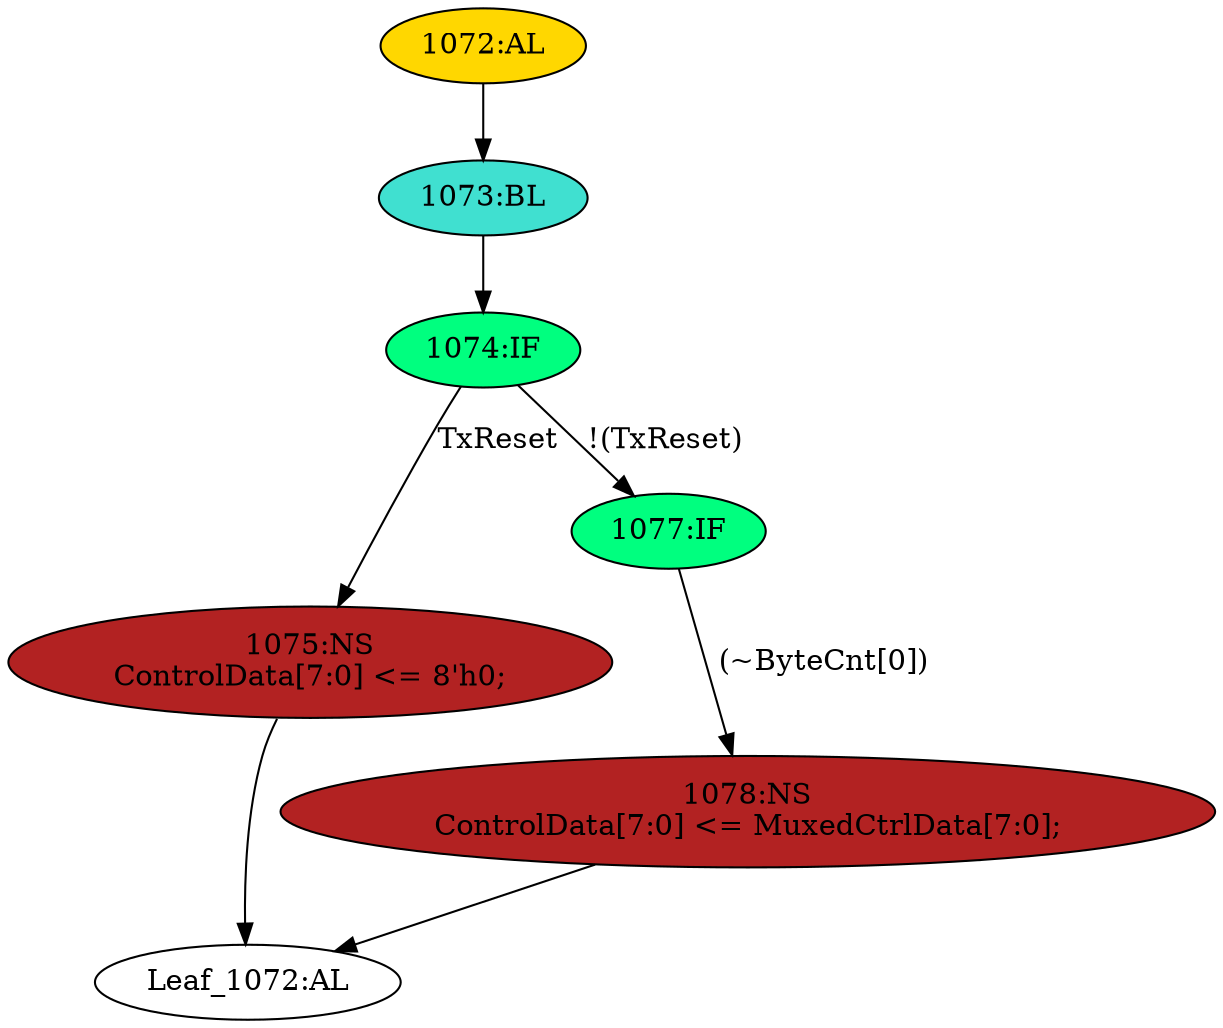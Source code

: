 strict digraph "" {
	node [label="\N"];
	"1073:BL"	 [ast="<pyverilog.vparser.ast.Block object at 0x7f37fb67a590>",
		fillcolor=turquoise,
		label="1073:BL",
		statements="[]",
		style=filled,
		typ=Block];
	"1074:IF"	 [ast="<pyverilog.vparser.ast.IfStatement object at 0x7f37fb67a5d0>",
		fillcolor=springgreen,
		label="1074:IF",
		statements="[]",
		style=filled,
		typ=IfStatement];
	"1073:BL" -> "1074:IF"	 [cond="[]",
		lineno=None];
	"1075:NS"	 [ast="<pyverilog.vparser.ast.NonblockingSubstitution object at 0x7f37fb67aa50>",
		fillcolor=firebrick,
		label="1075:NS
ControlData[7:0] <= 8'h0;",
		statements="[<pyverilog.vparser.ast.NonblockingSubstitution object at 0x7f37fb67aa50>]",
		style=filled,
		typ=NonblockingSubstitution];
	"1074:IF" -> "1075:NS"	 [cond="['TxReset']",
		label=TxReset,
		lineno=1074];
	"1077:IF"	 [ast="<pyverilog.vparser.ast.IfStatement object at 0x7f37fb67a610>",
		fillcolor=springgreen,
		label="1077:IF",
		statements="[]",
		style=filled,
		typ=IfStatement];
	"1074:IF" -> "1077:IF"	 [cond="['TxReset']",
		label="!(TxReset)",
		lineno=1074];
	"Leaf_1072:AL"	 [def_var="['ControlData']",
		label="Leaf_1072:AL"];
	"1075:NS" -> "Leaf_1072:AL"	 [cond="[]",
		lineno=None];
	"1078:NS"	 [ast="<pyverilog.vparser.ast.NonblockingSubstitution object at 0x7f37fb67a650>",
		fillcolor=firebrick,
		label="1078:NS
ControlData[7:0] <= MuxedCtrlData[7:0];",
		statements="[<pyverilog.vparser.ast.NonblockingSubstitution object at 0x7f37fb67a650>]",
		style=filled,
		typ=NonblockingSubstitution];
	"1078:NS" -> "Leaf_1072:AL"	 [cond="[]",
		lineno=None];
	"1077:IF" -> "1078:NS"	 [cond="['ByteCnt']",
		label="(~ByteCnt[0])",
		lineno=1077];
	"1072:AL"	 [ast="<pyverilog.vparser.ast.Always object at 0x7f37fb67acd0>",
		clk_sens=True,
		fillcolor=gold,
		label="1072:AL",
		sens="['MTxClk', 'TxReset']",
		statements="[]",
		style=filled,
		typ=Always,
		use_var="['MuxedCtrlData', 'ByteCnt', 'TxReset']"];
	"1072:AL" -> "1073:BL"	 [cond="[]",
		lineno=None];
}
